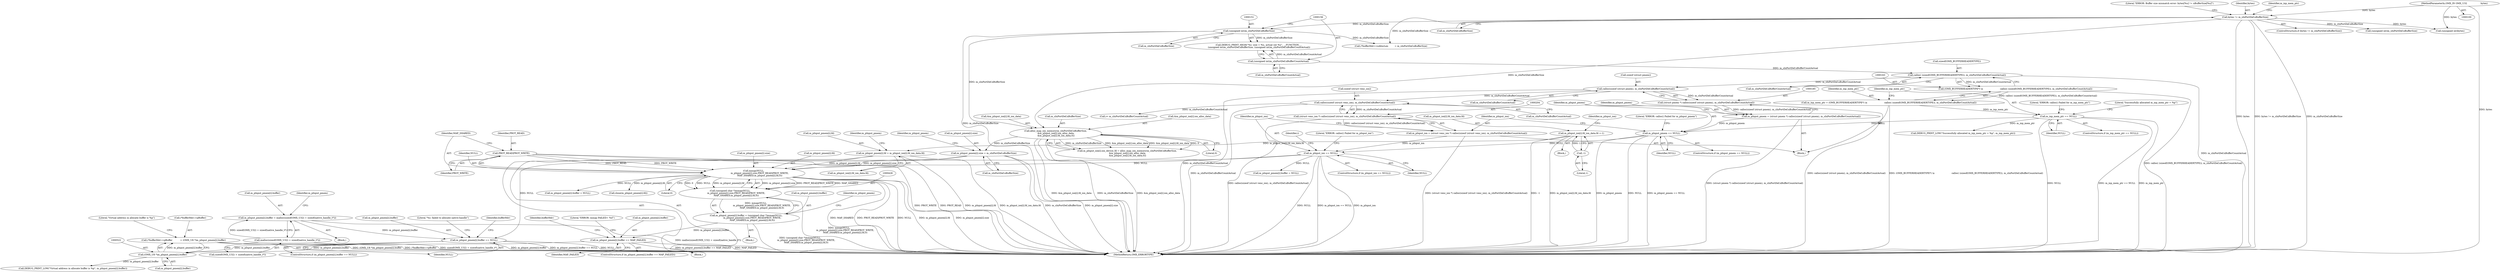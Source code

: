 digraph "0_Android_7558d03e6498e970b761aa44fff6b2c659202d95@pointer" {
"1000516" [label="(Call,(*bufferHdr)->pBuffer           = (OMX_U8 *)m_pInput_pmem[i].buffer)"];
"1000521" [label="(Call,(OMX_U8 *)m_pInput_pmem[i].buffer)"];
"1000493" [label="(Call,m_pInput_pmem[i].buffer == NULL)"];
"1000480" [label="(Call,m_pInput_pmem[i].buffer = malloc(sizeof(OMX_U32) + sizeof(native_handle_t*)))"];
"1000486" [label="(Call,malloc(sizeof(OMX_U32) + sizeof(native_handle_t*)))"];
"1000212" [label="(Call,m_pInput_ion == NULL)"];
"1000201" [label="(Call,m_pInput_ion = (struct venc_ion *) calloc(sizeof (struct venc_ion), m_sInPortDef.nBufferCountActual))"];
"1000203" [label="(Call,(struct venc_ion *) calloc(sizeof (struct venc_ion), m_sInPortDef.nBufferCountActual))"];
"1000205" [label="(Call,calloc(sizeof (struct venc_ion), m_sInPortDef.nBufferCountActual))"];
"1000186" [label="(Call,calloc(sizeof (struct pmem), m_sInPortDef.nBufferCountActual))"];
"1000164" [label="(Call,calloc( (sizeof(OMX_BUFFERHEADERTYPE)), m_sInPortDef.nBufferCountActual))"];
"1000155" [label="(Call,(unsigned int)m_sInPortDef.nBufferCountActual)"];
"1000193" [label="(Call,m_pInput_pmem == NULL)"];
"1000182" [label="(Call,m_pInput_pmem = (struct pmem *) calloc(sizeof (struct pmem), m_sInPortDef.nBufferCountActual))"];
"1000184" [label="(Call,(struct pmem *) calloc(sizeof (struct pmem), m_sInPortDef.nBufferCountActual))"];
"1000171" [label="(Call,m_inp_mem_ptr == NULL)"];
"1000160" [label="(Call,m_inp_mem_ptr = (OMX_BUFFERHEADERTYPE*) \\n                        calloc( (sizeof(OMX_BUFFERHEADERTYPE)), m_sInPortDef.nBufferCountActual))"];
"1000162" [label="(Call,(OMX_BUFFERHEADERTYPE*) \\n                        calloc( (sizeof(OMX_BUFFERHEADERTYPE)), m_sInPortDef.nBufferCountActual))"];
"1000447" [label="(Call,m_pInput_pmem[i].buffer == MAP_FAILED)"];
"1000421" [label="(Call,m_pInput_pmem[i].buffer = (unsigned char *)mmap(NULL,\n                 m_pInput_pmem[i].size,PROT_READ|PROT_WRITE,\n                 MAP_SHARED,m_pInput_pmem[i].fd,0))"];
"1000427" [label="(Call,(unsigned char *)mmap(NULL,\n                 m_pInput_pmem[i].size,PROT_READ|PROT_WRITE,\n                 MAP_SHARED,m_pInput_pmem[i].fd,0))"];
"1000429" [label="(Call,mmap(NULL,\n                 m_pInput_pmem[i].size,PROT_READ|PROT_WRITE,\n                 MAP_SHARED,m_pInput_pmem[i].fd,0))"];
"1000394" [label="(Call,m_pInput_pmem[i].size = m_sInPortDef.nBufferSize)"];
"1000351" [label="(Call,alloc_map_ion_memory(m_sInPortDef.nBufferSize,\n &m_pInput_ion[i].ion_alloc_data,\n &m_pInput_ion[i].fd_ion_data,0))"];
"1000150" [label="(Call,(unsigned int)m_sInPortDef.nBufferSize)"];
"1000125" [label="(Call,bytes != m_sInPortDef.nBufferSize)"];
"1000105" [label="(MethodParameterIn,OMX_IN OMX_U32                   bytes)"];
"1000436" [label="(Call,PROT_READ|PROT_WRITE)"];
"1000381" [label="(Call,m_pInput_pmem[i].fd = m_pInput_ion[i].fd_ion_data.fd)"];
"1000248" [label="(Call,m_pInput_ion[i].fd_ion_data.fd =-1)"];
"1000256" [label="(Call,-1)"];
"1000487" [label="(Call,sizeof(OMX_U32) + sizeof(native_handle_t*))"];
"1000481" [label="(Call,m_pInput_pmem[i].buffer)"];
"1000211" [label="(ControlStructure,if (m_pInput_ion == NULL))"];
"1000202" [label="(Identifier,m_pInput_ion)"];
"1000436" [label="(Call,PROT_READ|PROT_WRITE)"];
"1000160" [label="(Call,m_inp_mem_ptr = (OMX_BUFFERHEADERTYPE*) \\n                        calloc( (sizeof(OMX_BUFFERHEADERTYPE)), m_sInPortDef.nBufferCountActual))"];
"1000208" [label="(Call,m_sInPortDef.nBufferCountActual)"];
"1000422" [label="(Call,m_pInput_pmem[i].buffer)"];
"1000105" [label="(MethodParameterIn,OMX_IN OMX_U32                   bytes)"];
"1000132" [label="(Literal,\"ERROR: Buffer size mismatch error: bytes[%u] != nBufferSize[%u]\")"];
"1000224" [label="(Call,i< m_sInPortDef.nBufferCountActual)"];
"1000201" [label="(Call,m_pInput_ion = (struct venc_ion *) calloc(sizeof (struct venc_ion), m_sInPortDef.nBufferCountActual))"];
"1000167" [label="(Call,m_sInPortDef.nBufferCountActual)"];
"1000431" [label="(Call,m_pInput_pmem[i].size)"];
"1000427" [label="(Call,(unsigned char *)mmap(NULL,\n                 m_pInput_pmem[i].size,PROT_READ|PROT_WRITE,\n                 MAP_SHARED,m_pInput_pmem[i].fd,0))"];
"1000453" [label="(Identifier,MAP_FAILED)"];
"1000448" [label="(Call,m_pInput_pmem[i].buffer)"];
"1000155" [label="(Call,(unsigned int)m_sInPortDef.nBufferCountActual)"];
"1000126" [label="(Identifier,bytes)"];
"1000124" [label="(ControlStructure,if (bytes != m_sInPortDef.nBufferSize))"];
"1000458" [label="(Call,m_pInput_pmem[i].buffer = NULL)"];
"1000231" [label="(Block,)"];
"1000493" [label="(Call,m_pInput_pmem[i].buffer == NULL)"];
"1000361" [label="(Call,&m_pInput_ion[i].fd_ion_data)"];
"1000397" [label="(Identifier,m_pInput_pmem)"];
"1000257" [label="(Literal,1)"];
"1000179" [label="(Call,DEBUG_PRINT_LOW(\"Successfully allocated m_inp_mem_ptr = %p\", m_inp_mem_ptr))"];
"1000195" [label="(Identifier,NULL)"];
"1000567" [label="(MethodReturn,OMX_ERRORTYPE)"];
"1000193" [label="(Call,m_pInput_pmem == NULL)"];
"1000529" [label="(Literal,\"Virtual address in allocate buffer is %p\")"];
"1000381" [label="(Call,m_pInput_pmem[i].fd = m_pInput_ion[i].fd_ion_data.fd)"];
"1000387" [label="(Call,m_pInput_ion[i].fd_ion_data.fd)"];
"1000212" [label="(Call,m_pInput_ion == NULL)"];
"1000172" [label="(Identifier,m_inp_mem_ptr)"];
"1000345" [label="(Call,m_pInput_ion[i].ion_device_fd = alloc_map_ion_memory(m_sInPortDef.nBufferSize,\n &m_pInput_ion[i].ion_alloc_data,\n &m_pInput_ion[i].fd_ion_data,0))"];
"1000125" [label="(Call,bytes != m_sInPortDef.nBufferSize)"];
"1000394" [label="(Call,m_pInput_pmem[i].size = m_sInPortDef.nBufferSize)"];
"1000480" [label="(Call,m_pInput_pmem[i].buffer = malloc(sizeof(OMX_U32) + sizeof(native_handle_t*)))"];
"1000173" [label="(Identifier,NULL)"];
"1000450" [label="(Identifier,m_pInput_pmem)"];
"1000206" [label="(Call,sizeof (struct venc_ion))"];
"1000186" [label="(Call,calloc(sizeof (struct pmem), m_sInPortDef.nBufferCountActual))"];
"1000176" [label="(Literal,\"ERROR: calloc() Failed for m_inp_mem_ptr\")"];
"1000352" [label="(Call,m_sInPortDef.nBufferSize)"];
"1000499" [label="(Identifier,NULL)"];
"1000528" [label="(Call,DEBUG_PRINT_LOW(\"Virtual address in allocate buffer is %p\", m_pInput_pmem[i].buffer))"];
"1000382" [label="(Call,m_pInput_pmem[i].fd)"];
"1000486" [label="(Call,malloc(sizeof(OMX_U32) + sizeof(native_handle_t*)))"];
"1000248" [label="(Call,m_pInput_ion[i].fd_ion_data.fd =-1)"];
"1000136" [label="(Call,(unsigned int)m_sInPortDef.nBufferSize)"];
"1000133" [label="(Call,(unsigned int)bytes)"];
"1000184" [label="(Call,(struct pmem *) calloc(sizeof (struct pmem), m_sInPortDef.nBufferCountActual))"];
"1000205" [label="(Call,calloc(sizeof (struct venc_ion), m_sInPortDef.nBufferCountActual))"];
"1000351" [label="(Call,alloc_map_ion_memory(m_sInPortDef.nBufferSize,\n &m_pInput_ion[i].ion_alloc_data,\n &m_pInput_ion[i].fd_ion_data,0))"];
"1000465" [label="(Call,close(m_pInput_pmem[i].fd))"];
"1000445" [label="(Literal,0)"];
"1000194" [label="(Identifier,m_pInput_pmem)"];
"1000439" [label="(Identifier,MAP_SHARED)"];
"1000214" [label="(Identifier,NULL)"];
"1000367" [label="(Literal,0)"];
"1000314" [label="(Call,(*bufferHdr)->nAllocLen         = m_sInPortDef.nBufferSize)"];
"1000217" [label="(Literal,\"ERROR: calloc() Failed for m_pInput_ion\")"];
"1000183" [label="(Identifier,m_pInput_pmem)"];
"1000440" [label="(Call,m_pInput_pmem[i].fd)"];
"1000494" [label="(Call,m_pInput_pmem[i].buffer)"];
"1000165" [label="(Call,sizeof(OMX_BUFFERHEADERTYPE))"];
"1000519" [label="(Identifier,bufferHdr)"];
"1000162" [label="(Call,(OMX_BUFFERHEADERTYPE*) \\n                        calloc( (sizeof(OMX_BUFFERHEADERTYPE)), m_sInPortDef.nBufferCountActual))"];
"1000420" [label="(Block,)"];
"1000171" [label="(Call,m_inp_mem_ptr == NULL)"];
"1000189" [label="(Call,m_sInPortDef.nBufferCountActual)"];
"1000292" [label="(Block,)"];
"1000147" [label="(Call,DEBUG_PRINT_HIGH(\"%s: size = %u, actual cnt %u\", __FUNCTION__,\n (unsigned int)m_sInPortDef.nBufferSize, (unsigned int)m_sInPortDef.nBufferCountActual))"];
"1000446" [label="(ControlStructure,if (m_pInput_pmem[i].buffer == MAP_FAILED))"];
"1000150" [label="(Call,(unsigned int)m_sInPortDef.nBufferSize)"];
"1000517" [label="(Call,(*bufferHdr)->pBuffer)"];
"1000456" [label="(Literal,\"ERROR: mmap FAILED= %d\")"];
"1000222" [label="(Identifier,i)"];
"1000355" [label="(Call,&m_pInput_ion[i].ion_alloc_data)"];
"1000187" [label="(Call,sizeof (struct pmem))"];
"1000430" [label="(Identifier,NULL)"];
"1000152" [label="(Call,m_sInPortDef.nBufferSize)"];
"1000492" [label="(ControlStructure,if (m_pInput_pmem[i].buffer == NULL))"];
"1000164" [label="(Call,calloc( (sizeof(OMX_BUFFERHEADERTYPE)), m_sInPortDef.nBufferCountActual))"];
"1000127" [label="(Call,m_sInPortDef.nBufferSize)"];
"1000145" [label="(Identifier,m_inp_mem_ptr)"];
"1000502" [label="(Literal,\"%s: failed to allocate native-handle\")"];
"1000406" [label="(Identifier,m_pInput_pmem)"];
"1000213" [label="(Identifier,m_pInput_ion)"];
"1000170" [label="(ControlStructure,if (m_inp_mem_ptr == NULL))"];
"1000161" [label="(Identifier,m_inp_mem_ptr)"];
"1000438" [label="(Identifier,PROT_WRITE)"];
"1000516" [label="(Call,(*bufferHdr)->pBuffer           = (OMX_U8 *)m_pInput_pmem[i].buffer)"];
"1000447" [label="(Call,m_pInput_pmem[i].buffer == MAP_FAILED)"];
"1000509" [label="(Identifier,bufferHdr)"];
"1000479" [label="(Block,)"];
"1000400" [label="(Call,m_sInPortDef.nBufferSize)"];
"1000203" [label="(Call,(struct venc_ion *) calloc(sizeof (struct venc_ion), m_sInPortDef.nBufferCountActual))"];
"1000437" [label="(Identifier,PROT_READ)"];
"1000262" [label="(Identifier,m_pInput_ion)"];
"1000395" [label="(Call,m_pInput_pmem[i].size)"];
"1000157" [label="(Call,m_sInPortDef.nBufferCountActual)"];
"1000180" [label="(Literal,\"Successfully allocated m_inp_mem_ptr = %p\")"];
"1000256" [label="(Call,-1)"];
"1000521" [label="(Call,(OMX_U8 *)m_pInput_pmem[i].buffer)"];
"1000496" [label="(Identifier,m_pInput_pmem)"];
"1000410" [label="(Call,m_pInput_pmem[i].buffer = NULL)"];
"1000198" [label="(Literal,\"ERROR: calloc() Failed for m_pInput_pmem\")"];
"1000429" [label="(Call,mmap(NULL,\n                 m_pInput_pmem[i].size,PROT_READ|PROT_WRITE,\n                 MAP_SHARED,m_pInput_pmem[i].fd,0))"];
"1000523" [label="(Call,m_pInput_pmem[i].buffer)"];
"1000192" [label="(ControlStructure,if (m_pInput_pmem == NULL))"];
"1000421" [label="(Call,m_pInput_pmem[i].buffer = (unsigned char *)mmap(NULL,\n                 m_pInput_pmem[i].size,PROT_READ|PROT_WRITE,\n                 MAP_SHARED,m_pInput_pmem[i].fd,0))"];
"1000182" [label="(Call,m_pInput_pmem = (struct pmem *) calloc(sizeof (struct pmem), m_sInPortDef.nBufferCountActual))"];
"1000146" [label="(Block,)"];
"1000249" [label="(Call,m_pInput_ion[i].fd_ion_data.fd)"];
"1000516" -> "1000292"  [label="AST: "];
"1000516" -> "1000521"  [label="CFG: "];
"1000517" -> "1000516"  [label="AST: "];
"1000521" -> "1000516"  [label="AST: "];
"1000529" -> "1000516"  [label="CFG: "];
"1000516" -> "1000567"  [label="DDG: (OMX_U8 *)m_pInput_pmem[i].buffer"];
"1000516" -> "1000567"  [label="DDG: (*bufferHdr)->pBuffer"];
"1000521" -> "1000516"  [label="DDG: m_pInput_pmem[i].buffer"];
"1000521" -> "1000523"  [label="CFG: "];
"1000522" -> "1000521"  [label="AST: "];
"1000523" -> "1000521"  [label="AST: "];
"1000493" -> "1000521"  [label="DDG: m_pInput_pmem[i].buffer"];
"1000447" -> "1000521"  [label="DDG: m_pInput_pmem[i].buffer"];
"1000521" -> "1000528"  [label="DDG: m_pInput_pmem[i].buffer"];
"1000493" -> "1000492"  [label="AST: "];
"1000493" -> "1000499"  [label="CFG: "];
"1000494" -> "1000493"  [label="AST: "];
"1000499" -> "1000493"  [label="AST: "];
"1000502" -> "1000493"  [label="CFG: "];
"1000509" -> "1000493"  [label="CFG: "];
"1000493" -> "1000567"  [label="DDG: m_pInput_pmem[i].buffer"];
"1000493" -> "1000567"  [label="DDG: m_pInput_pmem[i].buffer == NULL"];
"1000493" -> "1000567"  [label="DDG: NULL"];
"1000480" -> "1000493"  [label="DDG: m_pInput_pmem[i].buffer"];
"1000212" -> "1000493"  [label="DDG: NULL"];
"1000480" -> "1000479"  [label="AST: "];
"1000480" -> "1000486"  [label="CFG: "];
"1000481" -> "1000480"  [label="AST: "];
"1000486" -> "1000480"  [label="AST: "];
"1000496" -> "1000480"  [label="CFG: "];
"1000480" -> "1000567"  [label="DDG: malloc(sizeof(OMX_U32) + sizeof(native_handle_t*))"];
"1000486" -> "1000480"  [label="DDG: sizeof(OMX_U32) + sizeof(native_handle_t*)"];
"1000486" -> "1000487"  [label="CFG: "];
"1000487" -> "1000486"  [label="AST: "];
"1000486" -> "1000567"  [label="DDG: sizeof(OMX_U32) + sizeof(native_handle_t*)"];
"1000212" -> "1000211"  [label="AST: "];
"1000212" -> "1000214"  [label="CFG: "];
"1000213" -> "1000212"  [label="AST: "];
"1000214" -> "1000212"  [label="AST: "];
"1000217" -> "1000212"  [label="CFG: "];
"1000222" -> "1000212"  [label="CFG: "];
"1000212" -> "1000567"  [label="DDG: NULL"];
"1000212" -> "1000567"  [label="DDG: m_pInput_ion == NULL"];
"1000212" -> "1000567"  [label="DDG: m_pInput_ion"];
"1000201" -> "1000212"  [label="DDG: m_pInput_ion"];
"1000193" -> "1000212"  [label="DDG: NULL"];
"1000212" -> "1000410"  [label="DDG: NULL"];
"1000212" -> "1000429"  [label="DDG: NULL"];
"1000201" -> "1000146"  [label="AST: "];
"1000201" -> "1000203"  [label="CFG: "];
"1000202" -> "1000201"  [label="AST: "];
"1000203" -> "1000201"  [label="AST: "];
"1000213" -> "1000201"  [label="CFG: "];
"1000201" -> "1000567"  [label="DDG: (struct venc_ion *) calloc(sizeof (struct venc_ion), m_sInPortDef.nBufferCountActual)"];
"1000203" -> "1000201"  [label="DDG: calloc(sizeof (struct venc_ion), m_sInPortDef.nBufferCountActual)"];
"1000203" -> "1000205"  [label="CFG: "];
"1000204" -> "1000203"  [label="AST: "];
"1000205" -> "1000203"  [label="AST: "];
"1000203" -> "1000567"  [label="DDG: calloc(sizeof (struct venc_ion), m_sInPortDef.nBufferCountActual)"];
"1000205" -> "1000203"  [label="DDG: m_sInPortDef.nBufferCountActual"];
"1000205" -> "1000208"  [label="CFG: "];
"1000206" -> "1000205"  [label="AST: "];
"1000208" -> "1000205"  [label="AST: "];
"1000205" -> "1000567"  [label="DDG: m_sInPortDef.nBufferCountActual"];
"1000186" -> "1000205"  [label="DDG: m_sInPortDef.nBufferCountActual"];
"1000205" -> "1000224"  [label="DDG: m_sInPortDef.nBufferCountActual"];
"1000186" -> "1000184"  [label="AST: "];
"1000186" -> "1000189"  [label="CFG: "];
"1000187" -> "1000186"  [label="AST: "];
"1000189" -> "1000186"  [label="AST: "];
"1000184" -> "1000186"  [label="CFG: "];
"1000186" -> "1000567"  [label="DDG: m_sInPortDef.nBufferCountActual"];
"1000186" -> "1000184"  [label="DDG: m_sInPortDef.nBufferCountActual"];
"1000164" -> "1000186"  [label="DDG: m_sInPortDef.nBufferCountActual"];
"1000164" -> "1000162"  [label="AST: "];
"1000164" -> "1000167"  [label="CFG: "];
"1000165" -> "1000164"  [label="AST: "];
"1000167" -> "1000164"  [label="AST: "];
"1000162" -> "1000164"  [label="CFG: "];
"1000164" -> "1000567"  [label="DDG: m_sInPortDef.nBufferCountActual"];
"1000164" -> "1000162"  [label="DDG: m_sInPortDef.nBufferCountActual"];
"1000155" -> "1000164"  [label="DDG: m_sInPortDef.nBufferCountActual"];
"1000155" -> "1000147"  [label="AST: "];
"1000155" -> "1000157"  [label="CFG: "];
"1000156" -> "1000155"  [label="AST: "];
"1000157" -> "1000155"  [label="AST: "];
"1000147" -> "1000155"  [label="CFG: "];
"1000155" -> "1000147"  [label="DDG: m_sInPortDef.nBufferCountActual"];
"1000193" -> "1000192"  [label="AST: "];
"1000193" -> "1000195"  [label="CFG: "];
"1000194" -> "1000193"  [label="AST: "];
"1000195" -> "1000193"  [label="AST: "];
"1000198" -> "1000193"  [label="CFG: "];
"1000202" -> "1000193"  [label="CFG: "];
"1000193" -> "1000567"  [label="DDG: m_pInput_pmem"];
"1000193" -> "1000567"  [label="DDG: NULL"];
"1000193" -> "1000567"  [label="DDG: m_pInput_pmem == NULL"];
"1000182" -> "1000193"  [label="DDG: m_pInput_pmem"];
"1000171" -> "1000193"  [label="DDG: NULL"];
"1000182" -> "1000146"  [label="AST: "];
"1000182" -> "1000184"  [label="CFG: "];
"1000183" -> "1000182"  [label="AST: "];
"1000184" -> "1000182"  [label="AST: "];
"1000194" -> "1000182"  [label="CFG: "];
"1000182" -> "1000567"  [label="DDG: (struct pmem *) calloc(sizeof (struct pmem), m_sInPortDef.nBufferCountActual)"];
"1000184" -> "1000182"  [label="DDG: calloc(sizeof (struct pmem), m_sInPortDef.nBufferCountActual)"];
"1000185" -> "1000184"  [label="AST: "];
"1000184" -> "1000567"  [label="DDG: calloc(sizeof (struct pmem), m_sInPortDef.nBufferCountActual)"];
"1000171" -> "1000170"  [label="AST: "];
"1000171" -> "1000173"  [label="CFG: "];
"1000172" -> "1000171"  [label="AST: "];
"1000173" -> "1000171"  [label="AST: "];
"1000176" -> "1000171"  [label="CFG: "];
"1000180" -> "1000171"  [label="CFG: "];
"1000171" -> "1000567"  [label="DDG: m_inp_mem_ptr"];
"1000171" -> "1000567"  [label="DDG: NULL"];
"1000171" -> "1000567"  [label="DDG: m_inp_mem_ptr == NULL"];
"1000160" -> "1000171"  [label="DDG: m_inp_mem_ptr"];
"1000171" -> "1000179"  [label="DDG: m_inp_mem_ptr"];
"1000160" -> "1000146"  [label="AST: "];
"1000160" -> "1000162"  [label="CFG: "];
"1000161" -> "1000160"  [label="AST: "];
"1000162" -> "1000160"  [label="AST: "];
"1000172" -> "1000160"  [label="CFG: "];
"1000160" -> "1000567"  [label="DDG: (OMX_BUFFERHEADERTYPE*) \\n                        calloc( (sizeof(OMX_BUFFERHEADERTYPE)), m_sInPortDef.nBufferCountActual)"];
"1000162" -> "1000160"  [label="DDG: calloc( (sizeof(OMX_BUFFERHEADERTYPE)), m_sInPortDef.nBufferCountActual)"];
"1000163" -> "1000162"  [label="AST: "];
"1000162" -> "1000567"  [label="DDG: calloc( (sizeof(OMX_BUFFERHEADERTYPE)), m_sInPortDef.nBufferCountActual)"];
"1000447" -> "1000446"  [label="AST: "];
"1000447" -> "1000453"  [label="CFG: "];
"1000448" -> "1000447"  [label="AST: "];
"1000453" -> "1000447"  [label="AST: "];
"1000456" -> "1000447"  [label="CFG: "];
"1000519" -> "1000447"  [label="CFG: "];
"1000447" -> "1000567"  [label="DDG: m_pInput_pmem[i].buffer == MAP_FAILED"];
"1000447" -> "1000567"  [label="DDG: MAP_FAILED"];
"1000421" -> "1000447"  [label="DDG: m_pInput_pmem[i].buffer"];
"1000421" -> "1000420"  [label="AST: "];
"1000421" -> "1000427"  [label="CFG: "];
"1000422" -> "1000421"  [label="AST: "];
"1000427" -> "1000421"  [label="AST: "];
"1000450" -> "1000421"  [label="CFG: "];
"1000421" -> "1000567"  [label="DDG: (unsigned char *)mmap(NULL,\n                 m_pInput_pmem[i].size,PROT_READ|PROT_WRITE,\n                 MAP_SHARED,m_pInput_pmem[i].fd,0)"];
"1000427" -> "1000421"  [label="DDG: mmap(NULL,\n                 m_pInput_pmem[i].size,PROT_READ|PROT_WRITE,\n                 MAP_SHARED,m_pInput_pmem[i].fd,0)"];
"1000427" -> "1000429"  [label="CFG: "];
"1000428" -> "1000427"  [label="AST: "];
"1000429" -> "1000427"  [label="AST: "];
"1000427" -> "1000567"  [label="DDG: mmap(NULL,\n                 m_pInput_pmem[i].size,PROT_READ|PROT_WRITE,\n                 MAP_SHARED,m_pInput_pmem[i].fd,0)"];
"1000429" -> "1000427"  [label="DDG: m_pInput_pmem[i].size"];
"1000429" -> "1000427"  [label="DDG: PROT_READ|PROT_WRITE"];
"1000429" -> "1000427"  [label="DDG: MAP_SHARED"];
"1000429" -> "1000427"  [label="DDG: 0"];
"1000429" -> "1000427"  [label="DDG: NULL"];
"1000429" -> "1000427"  [label="DDG: m_pInput_pmem[i].fd"];
"1000429" -> "1000445"  [label="CFG: "];
"1000430" -> "1000429"  [label="AST: "];
"1000431" -> "1000429"  [label="AST: "];
"1000436" -> "1000429"  [label="AST: "];
"1000439" -> "1000429"  [label="AST: "];
"1000440" -> "1000429"  [label="AST: "];
"1000445" -> "1000429"  [label="AST: "];
"1000429" -> "1000567"  [label="DDG: PROT_READ|PROT_WRITE"];
"1000429" -> "1000567"  [label="DDG: m_pInput_pmem[i].fd"];
"1000429" -> "1000567"  [label="DDG: m_pInput_pmem[i].size"];
"1000429" -> "1000567"  [label="DDG: NULL"];
"1000429" -> "1000567"  [label="DDG: MAP_SHARED"];
"1000394" -> "1000429"  [label="DDG: m_pInput_pmem[i].size"];
"1000436" -> "1000429"  [label="DDG: PROT_READ"];
"1000436" -> "1000429"  [label="DDG: PROT_WRITE"];
"1000381" -> "1000429"  [label="DDG: m_pInput_pmem[i].fd"];
"1000429" -> "1000458"  [label="DDG: NULL"];
"1000429" -> "1000465"  [label="DDG: m_pInput_pmem[i].fd"];
"1000394" -> "1000292"  [label="AST: "];
"1000394" -> "1000400"  [label="CFG: "];
"1000395" -> "1000394"  [label="AST: "];
"1000400" -> "1000394"  [label="AST: "];
"1000406" -> "1000394"  [label="CFG: "];
"1000394" -> "1000567"  [label="DDG: m_sInPortDef.nBufferSize"];
"1000394" -> "1000567"  [label="DDG: m_pInput_pmem[i].size"];
"1000351" -> "1000394"  [label="DDG: m_sInPortDef.nBufferSize"];
"1000351" -> "1000345"  [label="AST: "];
"1000351" -> "1000367"  [label="CFG: "];
"1000352" -> "1000351"  [label="AST: "];
"1000355" -> "1000351"  [label="AST: "];
"1000361" -> "1000351"  [label="AST: "];
"1000367" -> "1000351"  [label="AST: "];
"1000345" -> "1000351"  [label="CFG: "];
"1000351" -> "1000567"  [label="DDG: &m_pInput_ion[i].fd_ion_data"];
"1000351" -> "1000567"  [label="DDG: m_sInPortDef.nBufferSize"];
"1000351" -> "1000567"  [label="DDG: &m_pInput_ion[i].ion_alloc_data"];
"1000351" -> "1000345"  [label="DDG: m_sInPortDef.nBufferSize"];
"1000351" -> "1000345"  [label="DDG: &m_pInput_ion[i].ion_alloc_data"];
"1000351" -> "1000345"  [label="DDG: &m_pInput_ion[i].fd_ion_data"];
"1000351" -> "1000345"  [label="DDG: 0"];
"1000150" -> "1000351"  [label="DDG: m_sInPortDef.nBufferSize"];
"1000125" -> "1000351"  [label="DDG: m_sInPortDef.nBufferSize"];
"1000150" -> "1000147"  [label="AST: "];
"1000150" -> "1000152"  [label="CFG: "];
"1000151" -> "1000150"  [label="AST: "];
"1000152" -> "1000150"  [label="AST: "];
"1000156" -> "1000150"  [label="CFG: "];
"1000150" -> "1000567"  [label="DDG: m_sInPortDef.nBufferSize"];
"1000150" -> "1000147"  [label="DDG: m_sInPortDef.nBufferSize"];
"1000125" -> "1000150"  [label="DDG: m_sInPortDef.nBufferSize"];
"1000150" -> "1000314"  [label="DDG: m_sInPortDef.nBufferSize"];
"1000125" -> "1000124"  [label="AST: "];
"1000125" -> "1000127"  [label="CFG: "];
"1000126" -> "1000125"  [label="AST: "];
"1000127" -> "1000125"  [label="AST: "];
"1000132" -> "1000125"  [label="CFG: "];
"1000145" -> "1000125"  [label="CFG: "];
"1000125" -> "1000567"  [label="DDG: bytes"];
"1000125" -> "1000567"  [label="DDG: bytes != m_sInPortDef.nBufferSize"];
"1000125" -> "1000567"  [label="DDG: m_sInPortDef.nBufferSize"];
"1000105" -> "1000125"  [label="DDG: bytes"];
"1000125" -> "1000133"  [label="DDG: bytes"];
"1000125" -> "1000136"  [label="DDG: m_sInPortDef.nBufferSize"];
"1000125" -> "1000314"  [label="DDG: m_sInPortDef.nBufferSize"];
"1000105" -> "1000100"  [label="AST: "];
"1000105" -> "1000567"  [label="DDG: bytes"];
"1000105" -> "1000133"  [label="DDG: bytes"];
"1000436" -> "1000438"  [label="CFG: "];
"1000437" -> "1000436"  [label="AST: "];
"1000438" -> "1000436"  [label="AST: "];
"1000439" -> "1000436"  [label="CFG: "];
"1000436" -> "1000567"  [label="DDG: PROT_READ"];
"1000436" -> "1000567"  [label="DDG: PROT_WRITE"];
"1000381" -> "1000292"  [label="AST: "];
"1000381" -> "1000387"  [label="CFG: "];
"1000382" -> "1000381"  [label="AST: "];
"1000387" -> "1000381"  [label="AST: "];
"1000397" -> "1000381"  [label="CFG: "];
"1000381" -> "1000567"  [label="DDG: m_pInput_ion[i].fd_ion_data.fd"];
"1000381" -> "1000567"  [label="DDG: m_pInput_pmem[i].fd"];
"1000248" -> "1000381"  [label="DDG: m_pInput_ion[i].fd_ion_data.fd"];
"1000248" -> "1000231"  [label="AST: "];
"1000248" -> "1000256"  [label="CFG: "];
"1000249" -> "1000248"  [label="AST: "];
"1000256" -> "1000248"  [label="AST: "];
"1000262" -> "1000248"  [label="CFG: "];
"1000248" -> "1000567"  [label="DDG: -1"];
"1000248" -> "1000567"  [label="DDG: m_pInput_ion[i].fd_ion_data.fd"];
"1000256" -> "1000248"  [label="DDG: 1"];
"1000256" -> "1000257"  [label="CFG: "];
"1000257" -> "1000256"  [label="AST: "];
}

